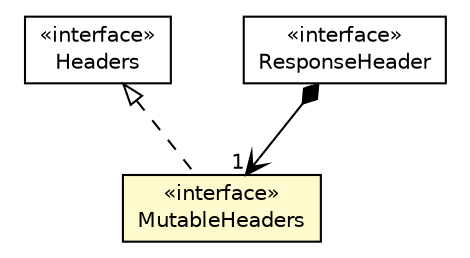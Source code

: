 #!/usr/local/bin/dot
#
# Class diagram 
# Generated by UMLGraph version R5_6-24-gf6e263 (http://www.umlgraph.org/)
#

digraph G {
	edge [fontname="Helvetica",fontsize=10,labelfontname="Helvetica",labelfontsize=10];
	node [fontname="Helvetica",fontsize=10,shape=plaintext];
	nodesep=0.25;
	ranksep=0.5;
	// org.qiweb.api.http.Headers
	c25842 [label=<<table title="org.qiweb.api.http.Headers" border="0" cellborder="1" cellspacing="0" cellpadding="2" port="p" href="./Headers.html">
		<tr><td><table border="0" cellspacing="0" cellpadding="1">
<tr><td align="center" balign="center"> &#171;interface&#187; </td></tr>
<tr><td align="center" balign="center"> Headers </td></tr>
		</table></td></tr>
		</table>>, URL="./Headers.html", fontname="Helvetica", fontcolor="black", fontsize=10.0];
	// org.qiweb.api.http.MutableHeaders
	c25849 [label=<<table title="org.qiweb.api.http.MutableHeaders" border="0" cellborder="1" cellspacing="0" cellpadding="2" port="p" bgcolor="lemonChiffon" href="./MutableHeaders.html">
		<tr><td><table border="0" cellspacing="0" cellpadding="1">
<tr><td align="center" balign="center"> &#171;interface&#187; </td></tr>
<tr><td align="center" balign="center"> MutableHeaders </td></tr>
		</table></td></tr>
		</table>>, URL="./MutableHeaders.html", fontname="Helvetica", fontcolor="black", fontsize=10.0];
	// org.qiweb.api.http.ResponseHeader
	c25857 [label=<<table title="org.qiweb.api.http.ResponseHeader" border="0" cellborder="1" cellspacing="0" cellpadding="2" port="p" href="./ResponseHeader.html">
		<tr><td><table border="0" cellspacing="0" cellpadding="1">
<tr><td align="center" balign="center"> &#171;interface&#187; </td></tr>
<tr><td align="center" balign="center"> ResponseHeader </td></tr>
		</table></td></tr>
		</table>>, URL="./ResponseHeader.html", fontname="Helvetica", fontcolor="black", fontsize=10.0];
	//org.qiweb.api.http.MutableHeaders implements org.qiweb.api.http.Headers
	c25842:p -> c25849:p [dir=back,arrowtail=empty,style=dashed];
	// org.qiweb.api.http.ResponseHeader NAVCOMPOSED org.qiweb.api.http.MutableHeaders
	c25857:p -> c25849:p [taillabel="1", label="", headlabel="1", fontname="Helvetica", fontcolor="black", fontsize=10.0, color="black", arrowhead=open, arrowtail=diamond, dir=both];
}

